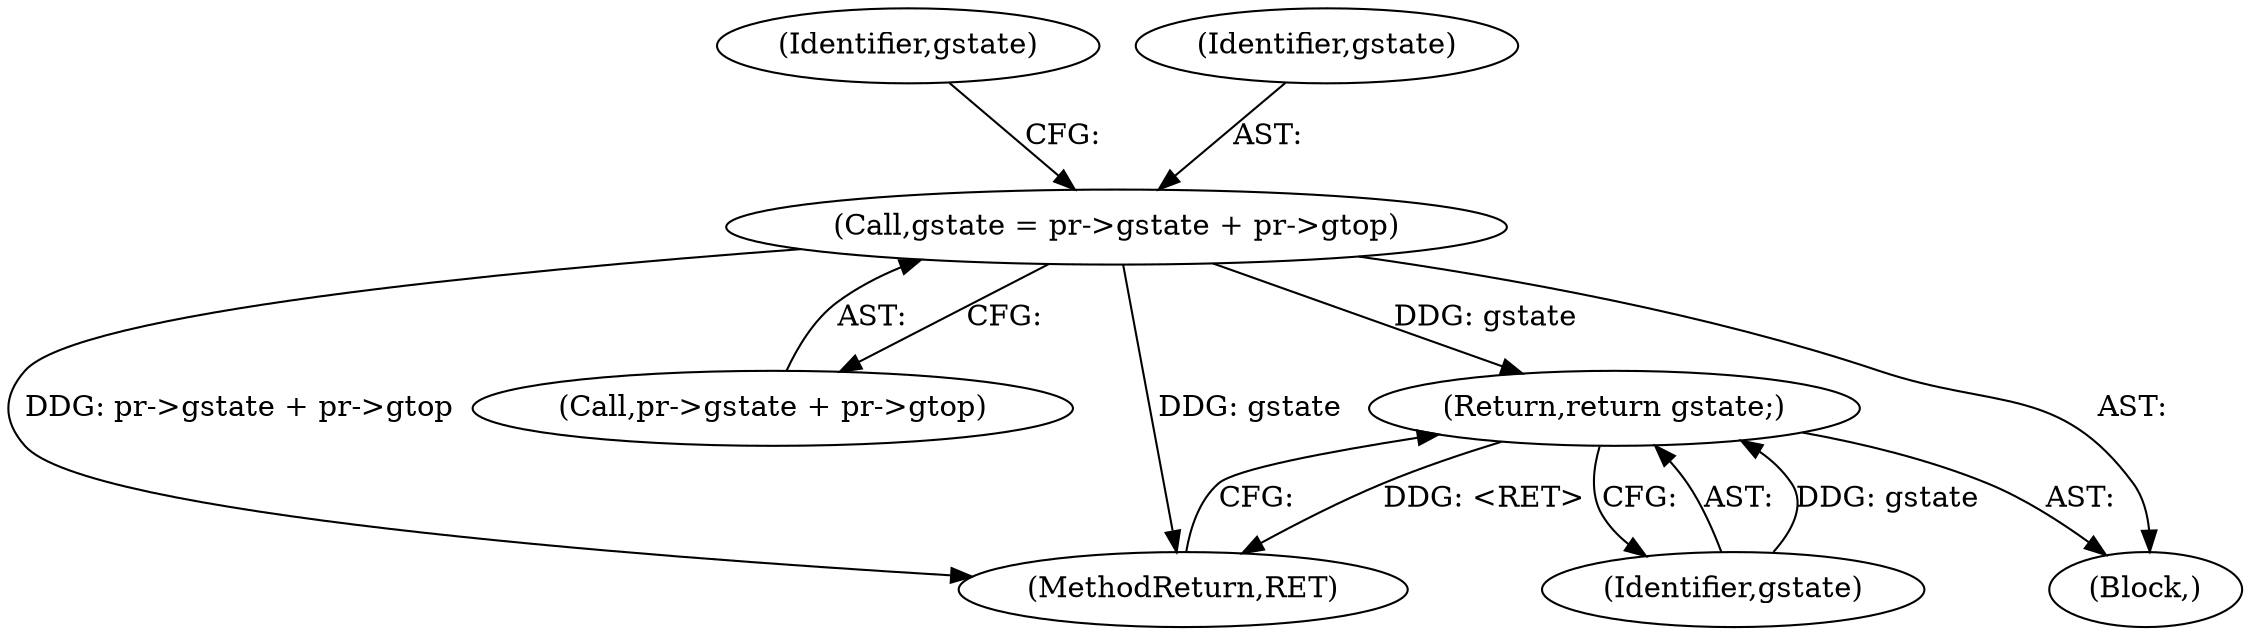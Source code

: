 digraph "0_ghostscript_4dcc6affe04368461310a21238f7e1871a752a05@integer" {
"1000283" [label="(Call,gstate = pr->gstate + pr->gtop)"];
"1000297" [label="(Return,return gstate;)"];
"1000285" [label="(Call,pr->gstate + pr->gtop)"];
"1000299" [label="(MethodReturn,RET)"];
"1000294" [label="(Identifier,gstate)"];
"1000283" [label="(Call,gstate = pr->gstate + pr->gtop)"];
"1000298" [label="(Identifier,gstate)"];
"1000106" [label="(Block,)"];
"1000284" [label="(Identifier,gstate)"];
"1000297" [label="(Return,return gstate;)"];
"1000283" -> "1000106"  [label="AST: "];
"1000283" -> "1000285"  [label="CFG: "];
"1000284" -> "1000283"  [label="AST: "];
"1000285" -> "1000283"  [label="AST: "];
"1000294" -> "1000283"  [label="CFG: "];
"1000283" -> "1000299"  [label="DDG: pr->gstate + pr->gtop"];
"1000283" -> "1000299"  [label="DDG: gstate"];
"1000283" -> "1000297"  [label="DDG: gstate"];
"1000297" -> "1000106"  [label="AST: "];
"1000297" -> "1000298"  [label="CFG: "];
"1000298" -> "1000297"  [label="AST: "];
"1000299" -> "1000297"  [label="CFG: "];
"1000297" -> "1000299"  [label="DDG: <RET>"];
"1000298" -> "1000297"  [label="DDG: gstate"];
}
